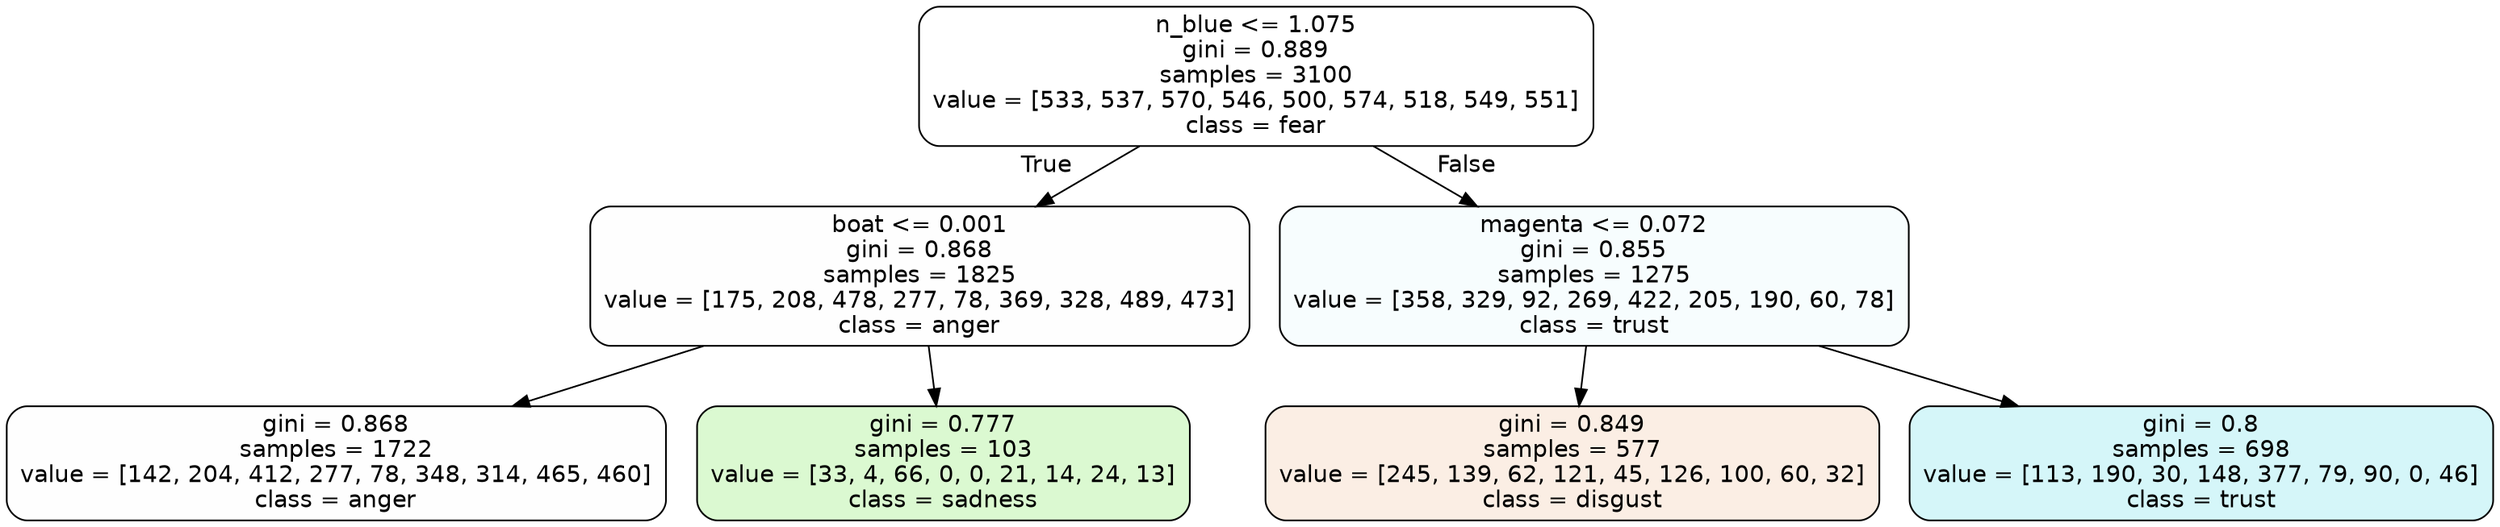 digraph Tree {
node [shape=box, style="filled, rounded", color="black", fontname=helvetica] ;
edge [fontname=helvetica] ;
0 [label="n_blue <= 1.075\ngini = 0.889\nsamples = 3100\nvalue = [533, 537, 570, 546, 500, 574, 518, 549, 551]\nclass = fear", fillcolor="#3964e500"] ;
1 [label="boat <= 0.001\ngini = 0.868\nsamples = 1825\nvalue = [175, 208, 478, 277, 78, 369, 328, 489, 473]\nclass = anger", fillcolor="#e539d701"] ;
0 -> 1 [labeldistance=2.5, labelangle=45, headlabel="True"] ;
2 [label="gini = 0.868\nsamples = 1722\nvalue = [142, 204, 412, 277, 78, 348, 314, 465, 460]\nclass = anger", fillcolor="#e539d701"] ;
1 -> 2 ;
3 [label="gini = 0.777\nsamples = 103\nvalue = [33, 4, 66, 0, 0, 21, 14, 24, 13]\nclass = sadness", fillcolor="#64e5393b"] ;
1 -> 3 ;
4 [label="magenta <= 0.072\ngini = 0.855\nsamples = 1275\nvalue = [358, 329, 92, 269, 422, 205, 190, 60, 78]\nclass = trust", fillcolor="#39d7e50a"] ;
0 -> 4 [labeldistance=2.5, labelangle=-45, headlabel="False"] ;
5 [label="gini = 0.849\nsamples = 577\nvalue = [245, 139, 62, 121, 45, 126, 100, 60, 32]\nclass = disgust", fillcolor="#e5813922"] ;
4 -> 5 ;
6 [label="gini = 0.8\nsamples = 698\nvalue = [113, 190, 30, 148, 377, 79, 90, 0, 46]\nclass = trust", fillcolor="#39d7e536"] ;
4 -> 6 ;
}